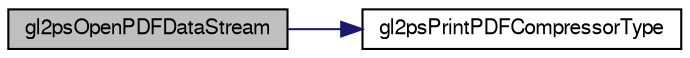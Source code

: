 digraph G
{
  edge [fontname="FreeSans",fontsize="10",labelfontname="FreeSans",labelfontsize="10"];
  node [fontname="FreeSans",fontsize="10",shape=record];
  rankdir="LR";
  Node1 [label="gl2psOpenPDFDataStream",height=0.2,width=0.4,color="black", fillcolor="grey75", style="filled" fontcolor="black"];
  Node1 -> Node2 [color="midnightblue",fontsize="10",style="solid",fontname="FreeSans"];
  Node2 [label="gl2psPrintPDFCompressorType",height=0.2,width=0.4,color="black", fillcolor="white", style="filled",URL="$gl2ps_8c.html#a3aaeb02c13723795687b66724c6f11b0"];
}
